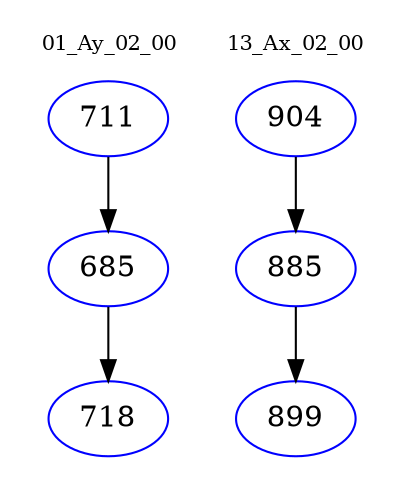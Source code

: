 digraph{
subgraph cluster_0 {
color = white
label = "01_Ay_02_00";
fontsize=10;
T0_711 [label="711", color="blue"]
T0_711 -> T0_685 [color="black"]
T0_685 [label="685", color="blue"]
T0_685 -> T0_718 [color="black"]
T0_718 [label="718", color="blue"]
}
subgraph cluster_1 {
color = white
label = "13_Ax_02_00";
fontsize=10;
T1_904 [label="904", color="blue"]
T1_904 -> T1_885 [color="black"]
T1_885 [label="885", color="blue"]
T1_885 -> T1_899 [color="black"]
T1_899 [label="899", color="blue"]
}
}

